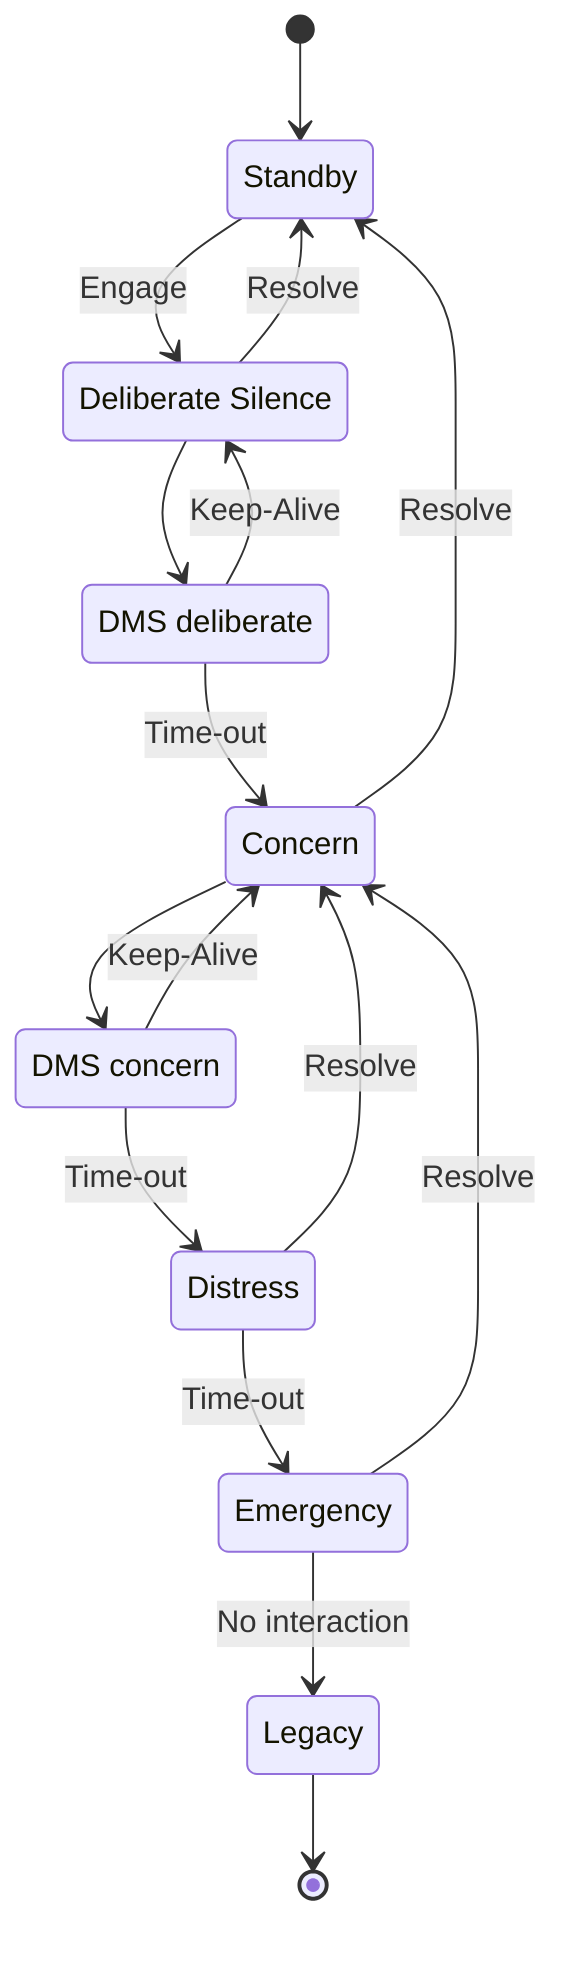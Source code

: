 stateDiagram-v2
    state "Standby" as STB
    state "Deliberate Silence" as LOC
    state "DMS deliberate" as DMSd
    state "DMS concern" as DMSc
    state "Concern" as CON
    state "Distress" as DIS
    state "Emergency" as EME
    state "Legacy" as LEG
    [*] --> STB
    STB --> LOC: Engage
    LOC --> DMSd 
    DMSd --> LOC: Keep-Alive
    LOC --> STB: Resolve
    DMSd --> CON: Time-out
    CON --> DMSc
    DMSc --> CON: Keep-Alive
    CON --> STB: Resolve
    DMSc --> DIS: Time-out
    DIS --> CON: Resolve
    DIS --> EME: Time-out
    EME --> CON: Resolve
    EME --> LEG: No interaction
    LEG --> [*]